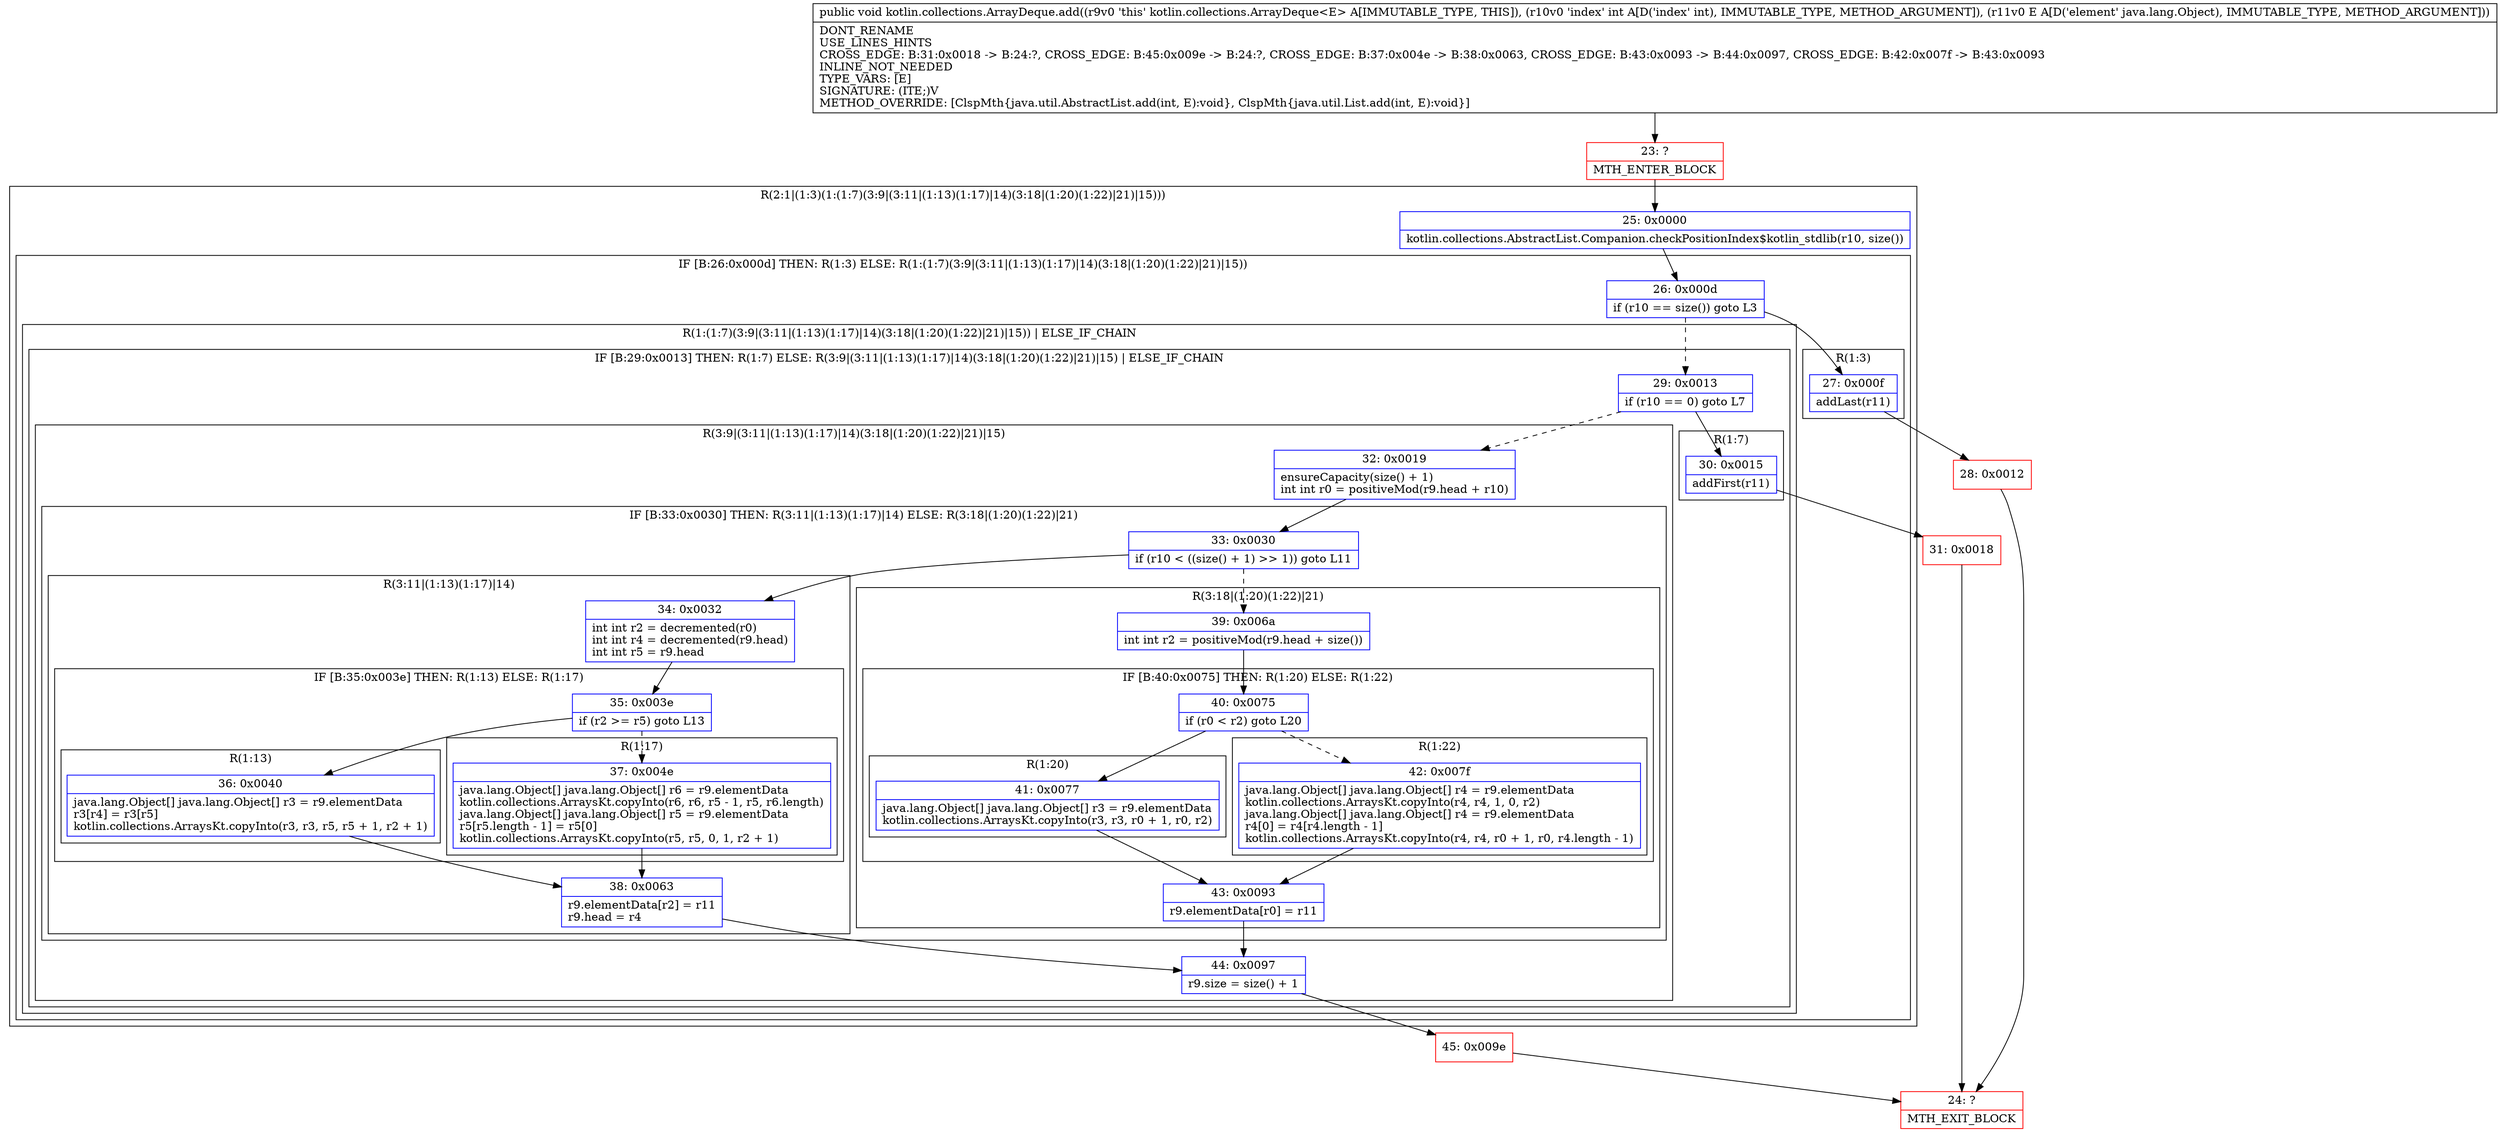 digraph "CFG forkotlin.collections.ArrayDeque.add(ILjava\/lang\/Object;)V" {
subgraph cluster_Region_613240488 {
label = "R(2:1|(1:3)(1:(1:7)(3:9|(3:11|(1:13)(1:17)|14)(3:18|(1:20)(1:22)|21)|15)))";
node [shape=record,color=blue];
Node_25 [shape=record,label="{25\:\ 0x0000|kotlin.collections.AbstractList.Companion.checkPositionIndex$kotlin_stdlib(r10, size())\l}"];
subgraph cluster_IfRegion_1365861930 {
label = "IF [B:26:0x000d] THEN: R(1:3) ELSE: R(1:(1:7)(3:9|(3:11|(1:13)(1:17)|14)(3:18|(1:20)(1:22)|21)|15))";
node [shape=record,color=blue];
Node_26 [shape=record,label="{26\:\ 0x000d|if (r10 == size()) goto L3\l}"];
subgraph cluster_Region_453561858 {
label = "R(1:3)";
node [shape=record,color=blue];
Node_27 [shape=record,label="{27\:\ 0x000f|addLast(r11)\l}"];
}
subgraph cluster_Region_843972251 {
label = "R(1:(1:7)(3:9|(3:11|(1:13)(1:17)|14)(3:18|(1:20)(1:22)|21)|15)) | ELSE_IF_CHAIN\l";
node [shape=record,color=blue];
subgraph cluster_IfRegion_2096828020 {
label = "IF [B:29:0x0013] THEN: R(1:7) ELSE: R(3:9|(3:11|(1:13)(1:17)|14)(3:18|(1:20)(1:22)|21)|15) | ELSE_IF_CHAIN\l";
node [shape=record,color=blue];
Node_29 [shape=record,label="{29\:\ 0x0013|if (r10 == 0) goto L7\l}"];
subgraph cluster_Region_1715040247 {
label = "R(1:7)";
node [shape=record,color=blue];
Node_30 [shape=record,label="{30\:\ 0x0015|addFirst(r11)\l}"];
}
subgraph cluster_Region_1561650340 {
label = "R(3:9|(3:11|(1:13)(1:17)|14)(3:18|(1:20)(1:22)|21)|15)";
node [shape=record,color=blue];
Node_32 [shape=record,label="{32\:\ 0x0019|ensureCapacity(size() + 1)\lint int r0 = positiveMod(r9.head + r10)\l}"];
subgraph cluster_IfRegion_991745516 {
label = "IF [B:33:0x0030] THEN: R(3:11|(1:13)(1:17)|14) ELSE: R(3:18|(1:20)(1:22)|21)";
node [shape=record,color=blue];
Node_33 [shape=record,label="{33\:\ 0x0030|if (r10 \< ((size() + 1) \>\> 1)) goto L11\l}"];
subgraph cluster_Region_1544033016 {
label = "R(3:11|(1:13)(1:17)|14)";
node [shape=record,color=blue];
Node_34 [shape=record,label="{34\:\ 0x0032|int int r2 = decremented(r0)\lint int r4 = decremented(r9.head)\lint int r5 = r9.head\l}"];
subgraph cluster_IfRegion_1246352395 {
label = "IF [B:35:0x003e] THEN: R(1:13) ELSE: R(1:17)";
node [shape=record,color=blue];
Node_35 [shape=record,label="{35\:\ 0x003e|if (r2 \>= r5) goto L13\l}"];
subgraph cluster_Region_2023851471 {
label = "R(1:13)";
node [shape=record,color=blue];
Node_36 [shape=record,label="{36\:\ 0x0040|java.lang.Object[] java.lang.Object[] r3 = r9.elementData\lr3[r4] = r3[r5]\lkotlin.collections.ArraysKt.copyInto(r3, r3, r5, r5 + 1, r2 + 1)\l}"];
}
subgraph cluster_Region_1877844598 {
label = "R(1:17)";
node [shape=record,color=blue];
Node_37 [shape=record,label="{37\:\ 0x004e|java.lang.Object[] java.lang.Object[] r6 = r9.elementData\lkotlin.collections.ArraysKt.copyInto(r6, r6, r5 \- 1, r5, r6.length)\ljava.lang.Object[] java.lang.Object[] r5 = r9.elementData\lr5[r5.length \- 1] = r5[0]\lkotlin.collections.ArraysKt.copyInto(r5, r5, 0, 1, r2 + 1)\l}"];
}
}
Node_38 [shape=record,label="{38\:\ 0x0063|r9.elementData[r2] = r11\lr9.head = r4\l}"];
}
subgraph cluster_Region_121818380 {
label = "R(3:18|(1:20)(1:22)|21)";
node [shape=record,color=blue];
Node_39 [shape=record,label="{39\:\ 0x006a|int int r2 = positiveMod(r9.head + size())\l}"];
subgraph cluster_IfRegion_926900016 {
label = "IF [B:40:0x0075] THEN: R(1:20) ELSE: R(1:22)";
node [shape=record,color=blue];
Node_40 [shape=record,label="{40\:\ 0x0075|if (r0 \< r2) goto L20\l}"];
subgraph cluster_Region_1636461087 {
label = "R(1:20)";
node [shape=record,color=blue];
Node_41 [shape=record,label="{41\:\ 0x0077|java.lang.Object[] java.lang.Object[] r3 = r9.elementData\lkotlin.collections.ArraysKt.copyInto(r3, r3, r0 + 1, r0, r2)\l}"];
}
subgraph cluster_Region_457282382 {
label = "R(1:22)";
node [shape=record,color=blue];
Node_42 [shape=record,label="{42\:\ 0x007f|java.lang.Object[] java.lang.Object[] r4 = r9.elementData\lkotlin.collections.ArraysKt.copyInto(r4, r4, 1, 0, r2)\ljava.lang.Object[] java.lang.Object[] r4 = r9.elementData\lr4[0] = r4[r4.length \- 1]\lkotlin.collections.ArraysKt.copyInto(r4, r4, r0 + 1, r0, r4.length \- 1)\l}"];
}
}
Node_43 [shape=record,label="{43\:\ 0x0093|r9.elementData[r0] = r11\l}"];
}
}
Node_44 [shape=record,label="{44\:\ 0x0097|r9.size = size() + 1\l}"];
}
}
}
}
}
Node_23 [shape=record,color=red,label="{23\:\ ?|MTH_ENTER_BLOCK\l}"];
Node_28 [shape=record,color=red,label="{28\:\ 0x0012}"];
Node_24 [shape=record,color=red,label="{24\:\ ?|MTH_EXIT_BLOCK\l}"];
Node_31 [shape=record,color=red,label="{31\:\ 0x0018}"];
Node_45 [shape=record,color=red,label="{45\:\ 0x009e}"];
MethodNode[shape=record,label="{public void kotlin.collections.ArrayDeque.add((r9v0 'this' kotlin.collections.ArrayDeque\<E\> A[IMMUTABLE_TYPE, THIS]), (r10v0 'index' int A[D('index' int), IMMUTABLE_TYPE, METHOD_ARGUMENT]), (r11v0 E A[D('element' java.lang.Object), IMMUTABLE_TYPE, METHOD_ARGUMENT]))  | DONT_RENAME\lUSE_LINES_HINTS\lCROSS_EDGE: B:31:0x0018 \-\> B:24:?, CROSS_EDGE: B:45:0x009e \-\> B:24:?, CROSS_EDGE: B:37:0x004e \-\> B:38:0x0063, CROSS_EDGE: B:43:0x0093 \-\> B:44:0x0097, CROSS_EDGE: B:42:0x007f \-\> B:43:0x0093\lINLINE_NOT_NEEDED\lTYPE_VARS: [E]\lSIGNATURE: (ITE;)V\lMETHOD_OVERRIDE: [ClspMth\{java.util.AbstractList.add(int, E):void\}, ClspMth\{java.util.List.add(int, E):void\}]\l}"];
MethodNode -> Node_23;Node_25 -> Node_26;
Node_26 -> Node_27;
Node_26 -> Node_29[style=dashed];
Node_27 -> Node_28;
Node_29 -> Node_30;
Node_29 -> Node_32[style=dashed];
Node_30 -> Node_31;
Node_32 -> Node_33;
Node_33 -> Node_34;
Node_33 -> Node_39[style=dashed];
Node_34 -> Node_35;
Node_35 -> Node_36;
Node_35 -> Node_37[style=dashed];
Node_36 -> Node_38;
Node_37 -> Node_38;
Node_38 -> Node_44;
Node_39 -> Node_40;
Node_40 -> Node_41;
Node_40 -> Node_42[style=dashed];
Node_41 -> Node_43;
Node_42 -> Node_43;
Node_43 -> Node_44;
Node_44 -> Node_45;
Node_23 -> Node_25;
Node_28 -> Node_24;
Node_31 -> Node_24;
Node_45 -> Node_24;
}

